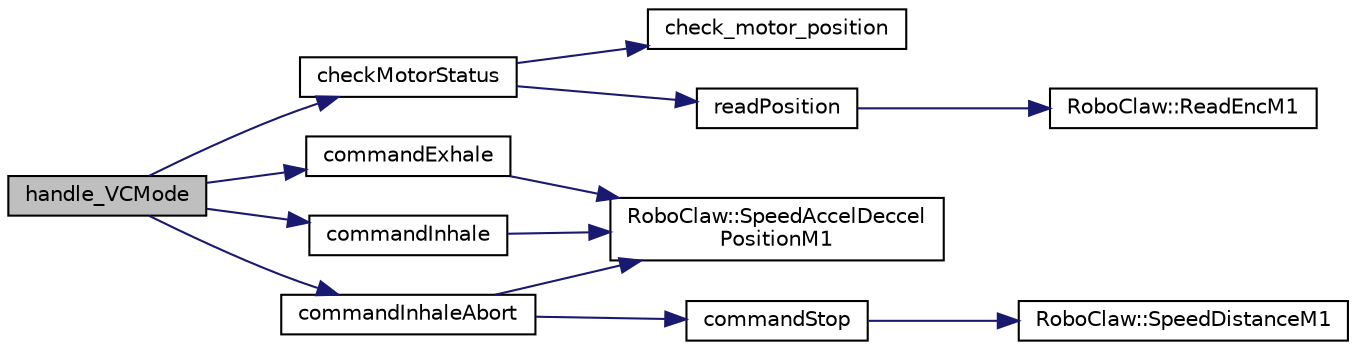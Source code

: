 digraph "handle_VCMode"
{
 // LATEX_PDF_SIZE
  edge [fontname="Helvetica",fontsize="10",labelfontname="Helvetica",labelfontsize="10"];
  node [fontname="Helvetica",fontsize="10",shape=record];
  rankdir="LR";
  Node1 [label="handle_VCMode",height=0.2,width=0.4,color="black", fillcolor="grey75", style="filled", fontcolor="black",tooltip=" "];
  Node1 -> Node2 [color="midnightblue",fontsize="10",style="solid",fontname="Helvetica"];
  Node2 [label="checkMotorStatus",height=0.2,width=0.4,color="black", fillcolor="white", style="filled",URL="$_motor_8cpp.html#a07a94c203aa1013ea0e50c615b348657",tooltip=" "];
  Node2 -> Node3 [color="midnightblue",fontsize="10",style="solid",fontname="Helvetica"];
  Node3 [label="check_motor_position",height=0.2,width=0.4,color="black", fillcolor="white", style="filled",URL="$alarms_8cpp.html#aa229b3a3cfcfa1c62204f64b8d10ac98",tooltip=" "];
  Node2 -> Node4 [color="midnightblue",fontsize="10",style="solid",fontname="Helvetica"];
  Node4 [label="readPosition",height=0.2,width=0.4,color="black", fillcolor="white", style="filled",URL="$_motor_8cpp.html#a9f8782c6231694694e9f043553b90eb8",tooltip=" "];
  Node4 -> Node5 [color="midnightblue",fontsize="10",style="solid",fontname="Helvetica"];
  Node5 [label="RoboClaw::ReadEncM1",height=0.2,width=0.4,color="black", fillcolor="white", style="filled",URL="$class_robo_claw.html#aa55d834a2f46f37ee3338707cabd4308",tooltip=" "];
  Node1 -> Node6 [color="midnightblue",fontsize="10",style="solid",fontname="Helvetica"];
  Node6 [label="commandExhale",height=0.2,width=0.4,color="black", fillcolor="white", style="filled",URL="$_motor_8cpp.html#a54e6b51ba2b1953c8c008727988d22b0",tooltip=" "];
  Node6 -> Node7 [color="midnightblue",fontsize="10",style="solid",fontname="Helvetica"];
  Node7 [label="RoboClaw::SpeedAccelDeccel\lPositionM1",height=0.2,width=0.4,color="black", fillcolor="white", style="filled",URL="$class_robo_claw.html#a6d676288a7ba6e0fd698692f40fee4a6",tooltip=" "];
  Node1 -> Node8 [color="midnightblue",fontsize="10",style="solid",fontname="Helvetica"];
  Node8 [label="commandInhale",height=0.2,width=0.4,color="black", fillcolor="white", style="filled",URL="$_motor_8cpp.html#ac0c8fa80eaccf14636e3f975fd96696f",tooltip=" "];
  Node8 -> Node7 [color="midnightblue",fontsize="10",style="solid",fontname="Helvetica"];
  Node1 -> Node9 [color="midnightblue",fontsize="10",style="solid",fontname="Helvetica"];
  Node9 [label="commandInhaleAbort",height=0.2,width=0.4,color="black", fillcolor="white", style="filled",URL="$_motor_8cpp.html#a7722cd6eea8f797bb308bfe212625d45",tooltip=" "];
  Node9 -> Node10 [color="midnightblue",fontsize="10",style="solid",fontname="Helvetica"];
  Node10 [label="commandStop",height=0.2,width=0.4,color="black", fillcolor="white", style="filled",URL="$_motor_8cpp.html#ab706207905c7bc0de4f097f591c65ce8",tooltip=" "];
  Node10 -> Node11 [color="midnightblue",fontsize="10",style="solid",fontname="Helvetica"];
  Node11 [label="RoboClaw::SpeedDistanceM1",height=0.2,width=0.4,color="black", fillcolor="white", style="filled",URL="$class_robo_claw.html#aa4df4efb2e1a1b599e6a88748323f2aa",tooltip=" "];
  Node9 -> Node7 [color="midnightblue",fontsize="10",style="solid",fontname="Helvetica"];
}
